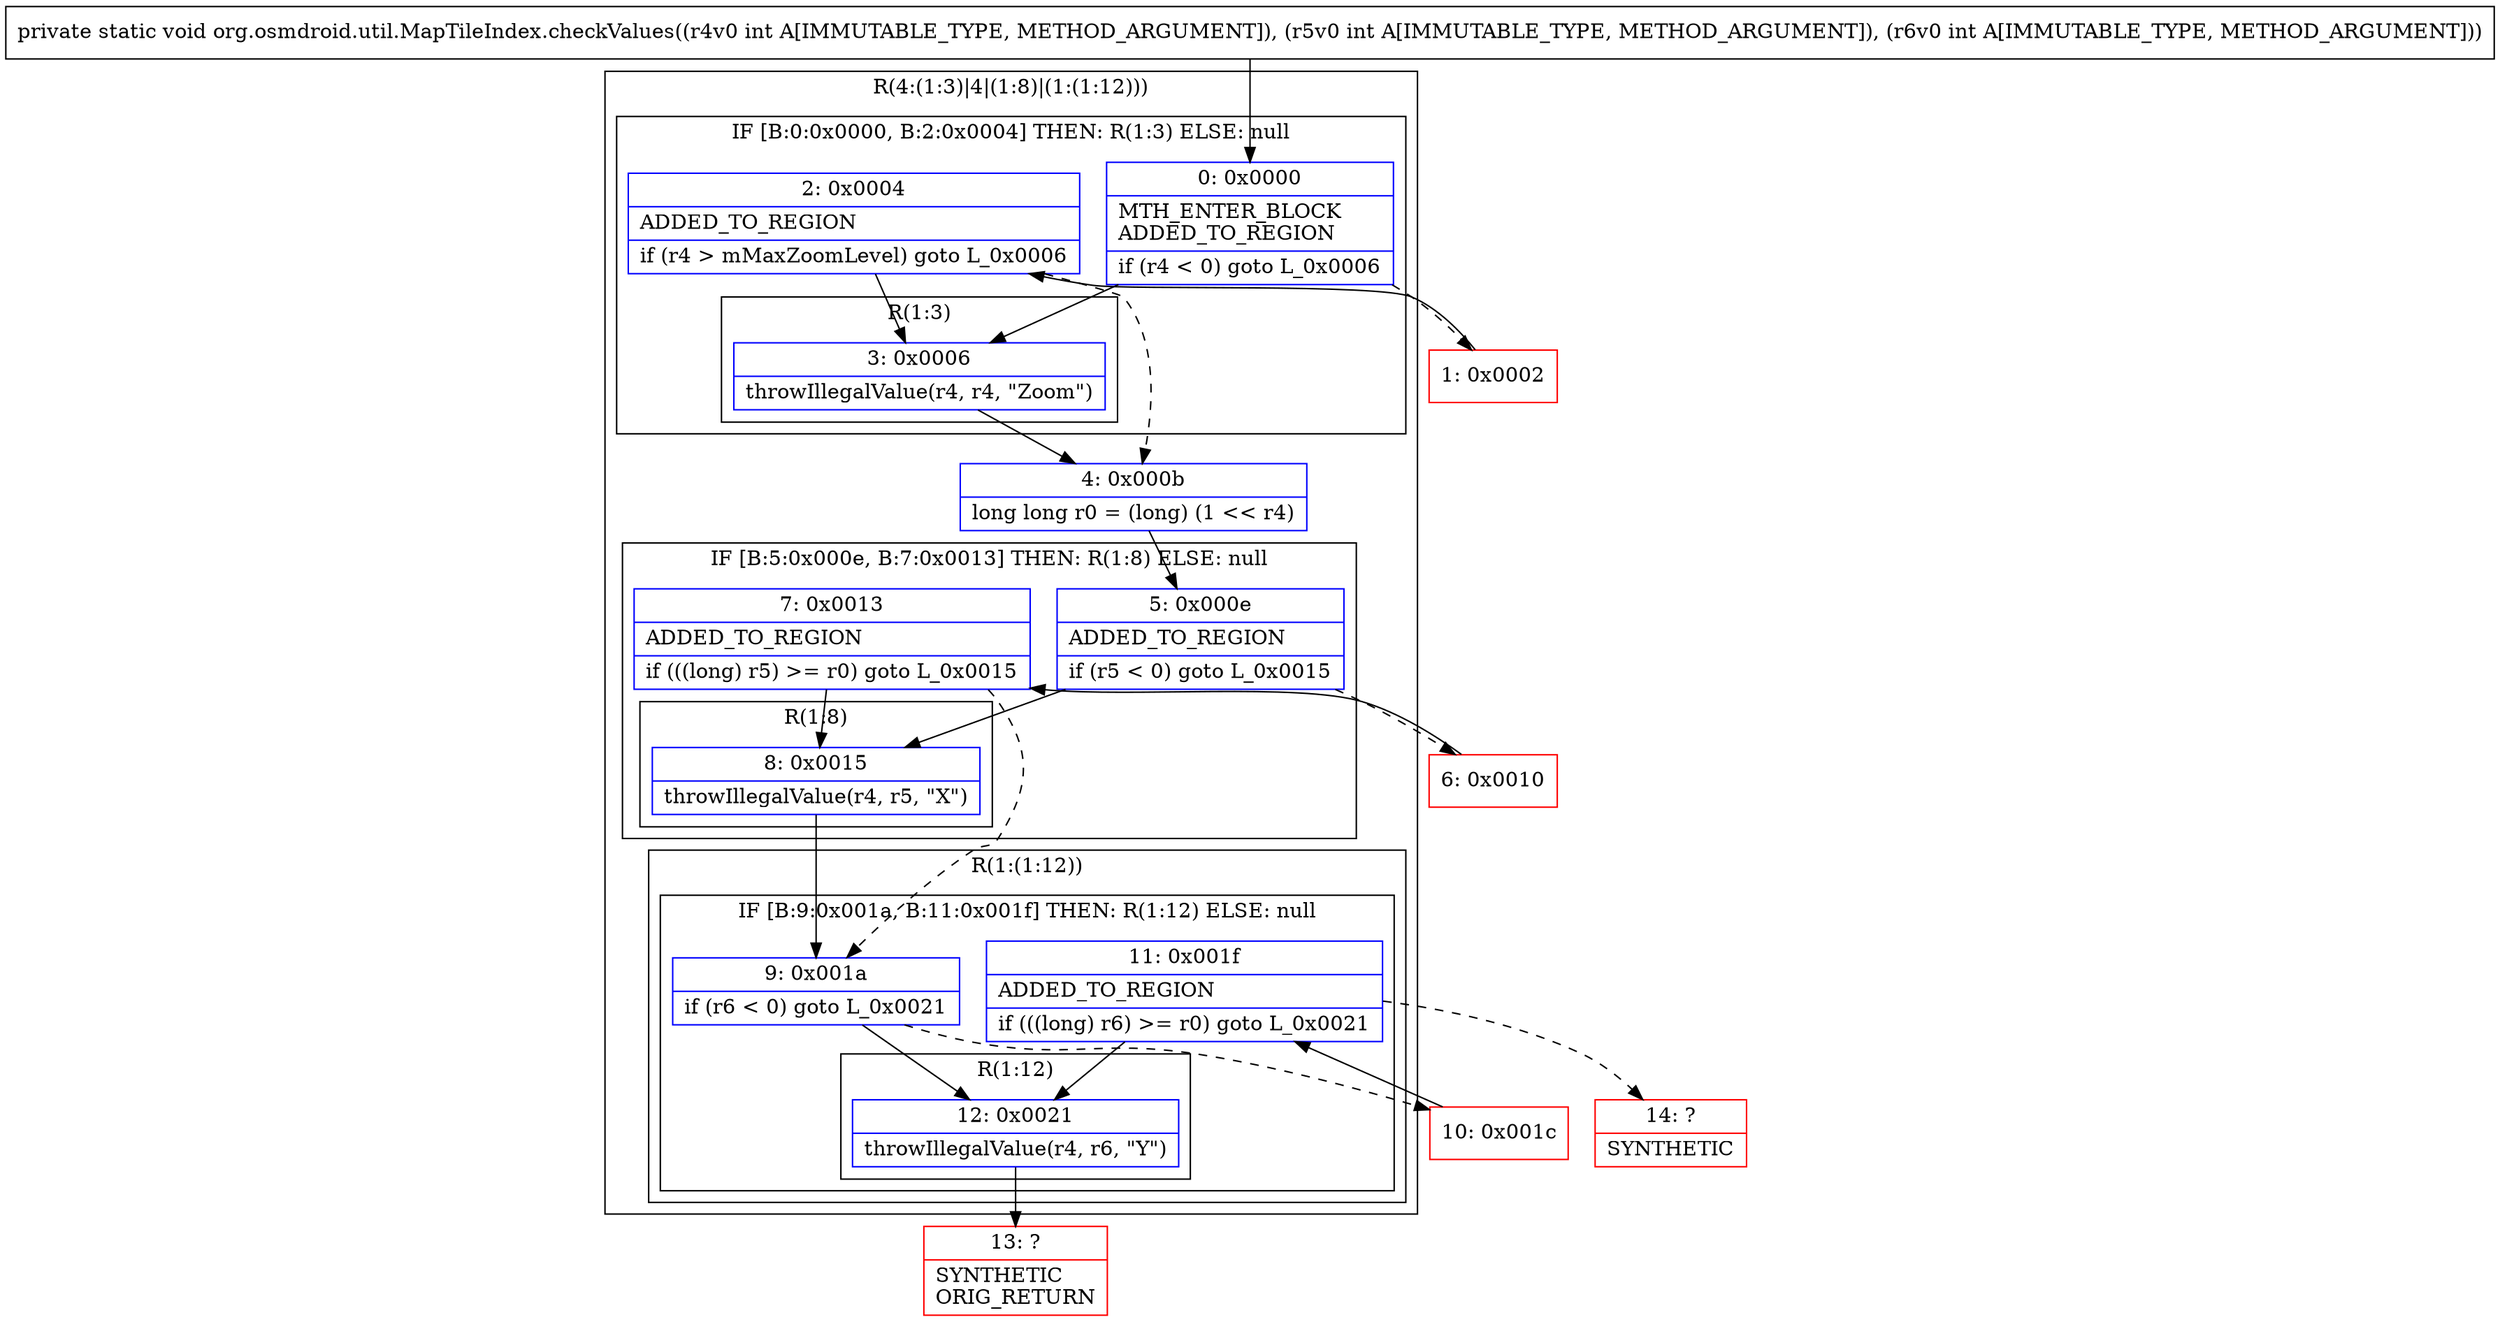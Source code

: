 digraph "CFG fororg.osmdroid.util.MapTileIndex.checkValues(III)V" {
subgraph cluster_Region_1050973207 {
label = "R(4:(1:3)|4|(1:8)|(1:(1:12)))";
node [shape=record,color=blue];
subgraph cluster_IfRegion_861532867 {
label = "IF [B:0:0x0000, B:2:0x0004] THEN: R(1:3) ELSE: null";
node [shape=record,color=blue];
Node_0 [shape=record,label="{0\:\ 0x0000|MTH_ENTER_BLOCK\lADDED_TO_REGION\l|if (r4 \< 0) goto L_0x0006\l}"];
Node_2 [shape=record,label="{2\:\ 0x0004|ADDED_TO_REGION\l|if (r4 \> mMaxZoomLevel) goto L_0x0006\l}"];
subgraph cluster_Region_1621352161 {
label = "R(1:3)";
node [shape=record,color=blue];
Node_3 [shape=record,label="{3\:\ 0x0006|throwIllegalValue(r4, r4, \"Zoom\")\l}"];
}
}
Node_4 [shape=record,label="{4\:\ 0x000b|long long r0 = (long) (1 \<\< r4)\l}"];
subgraph cluster_IfRegion_1520108484 {
label = "IF [B:5:0x000e, B:7:0x0013] THEN: R(1:8) ELSE: null";
node [shape=record,color=blue];
Node_5 [shape=record,label="{5\:\ 0x000e|ADDED_TO_REGION\l|if (r5 \< 0) goto L_0x0015\l}"];
Node_7 [shape=record,label="{7\:\ 0x0013|ADDED_TO_REGION\l|if (((long) r5) \>= r0) goto L_0x0015\l}"];
subgraph cluster_Region_1705686753 {
label = "R(1:8)";
node [shape=record,color=blue];
Node_8 [shape=record,label="{8\:\ 0x0015|throwIllegalValue(r4, r5, \"X\")\l}"];
}
}
subgraph cluster_Region_334376597 {
label = "R(1:(1:12))";
node [shape=record,color=blue];
subgraph cluster_IfRegion_798254771 {
label = "IF [B:9:0x001a, B:11:0x001f] THEN: R(1:12) ELSE: null";
node [shape=record,color=blue];
Node_9 [shape=record,label="{9\:\ 0x001a|if (r6 \< 0) goto L_0x0021\l}"];
Node_11 [shape=record,label="{11\:\ 0x001f|ADDED_TO_REGION\l|if (((long) r6) \>= r0) goto L_0x0021\l}"];
subgraph cluster_Region_1876756929 {
label = "R(1:12)";
node [shape=record,color=blue];
Node_12 [shape=record,label="{12\:\ 0x0021|throwIllegalValue(r4, r6, \"Y\")\l}"];
}
}
}
}
Node_1 [shape=record,color=red,label="{1\:\ 0x0002}"];
Node_6 [shape=record,color=red,label="{6\:\ 0x0010}"];
Node_10 [shape=record,color=red,label="{10\:\ 0x001c}"];
Node_13 [shape=record,color=red,label="{13\:\ ?|SYNTHETIC\lORIG_RETURN\l}"];
Node_14 [shape=record,color=red,label="{14\:\ ?|SYNTHETIC\l}"];
MethodNode[shape=record,label="{private static void org.osmdroid.util.MapTileIndex.checkValues((r4v0 int A[IMMUTABLE_TYPE, METHOD_ARGUMENT]), (r5v0 int A[IMMUTABLE_TYPE, METHOD_ARGUMENT]), (r6v0 int A[IMMUTABLE_TYPE, METHOD_ARGUMENT])) }"];
MethodNode -> Node_0;
Node_0 -> Node_1[style=dashed];
Node_0 -> Node_3;
Node_2 -> Node_3;
Node_2 -> Node_4[style=dashed];
Node_3 -> Node_4;
Node_4 -> Node_5;
Node_5 -> Node_6[style=dashed];
Node_5 -> Node_8;
Node_7 -> Node_8;
Node_7 -> Node_9[style=dashed];
Node_8 -> Node_9;
Node_9 -> Node_10[style=dashed];
Node_9 -> Node_12;
Node_11 -> Node_12;
Node_11 -> Node_14[style=dashed];
Node_12 -> Node_13;
Node_1 -> Node_2;
Node_6 -> Node_7;
Node_10 -> Node_11;
}

